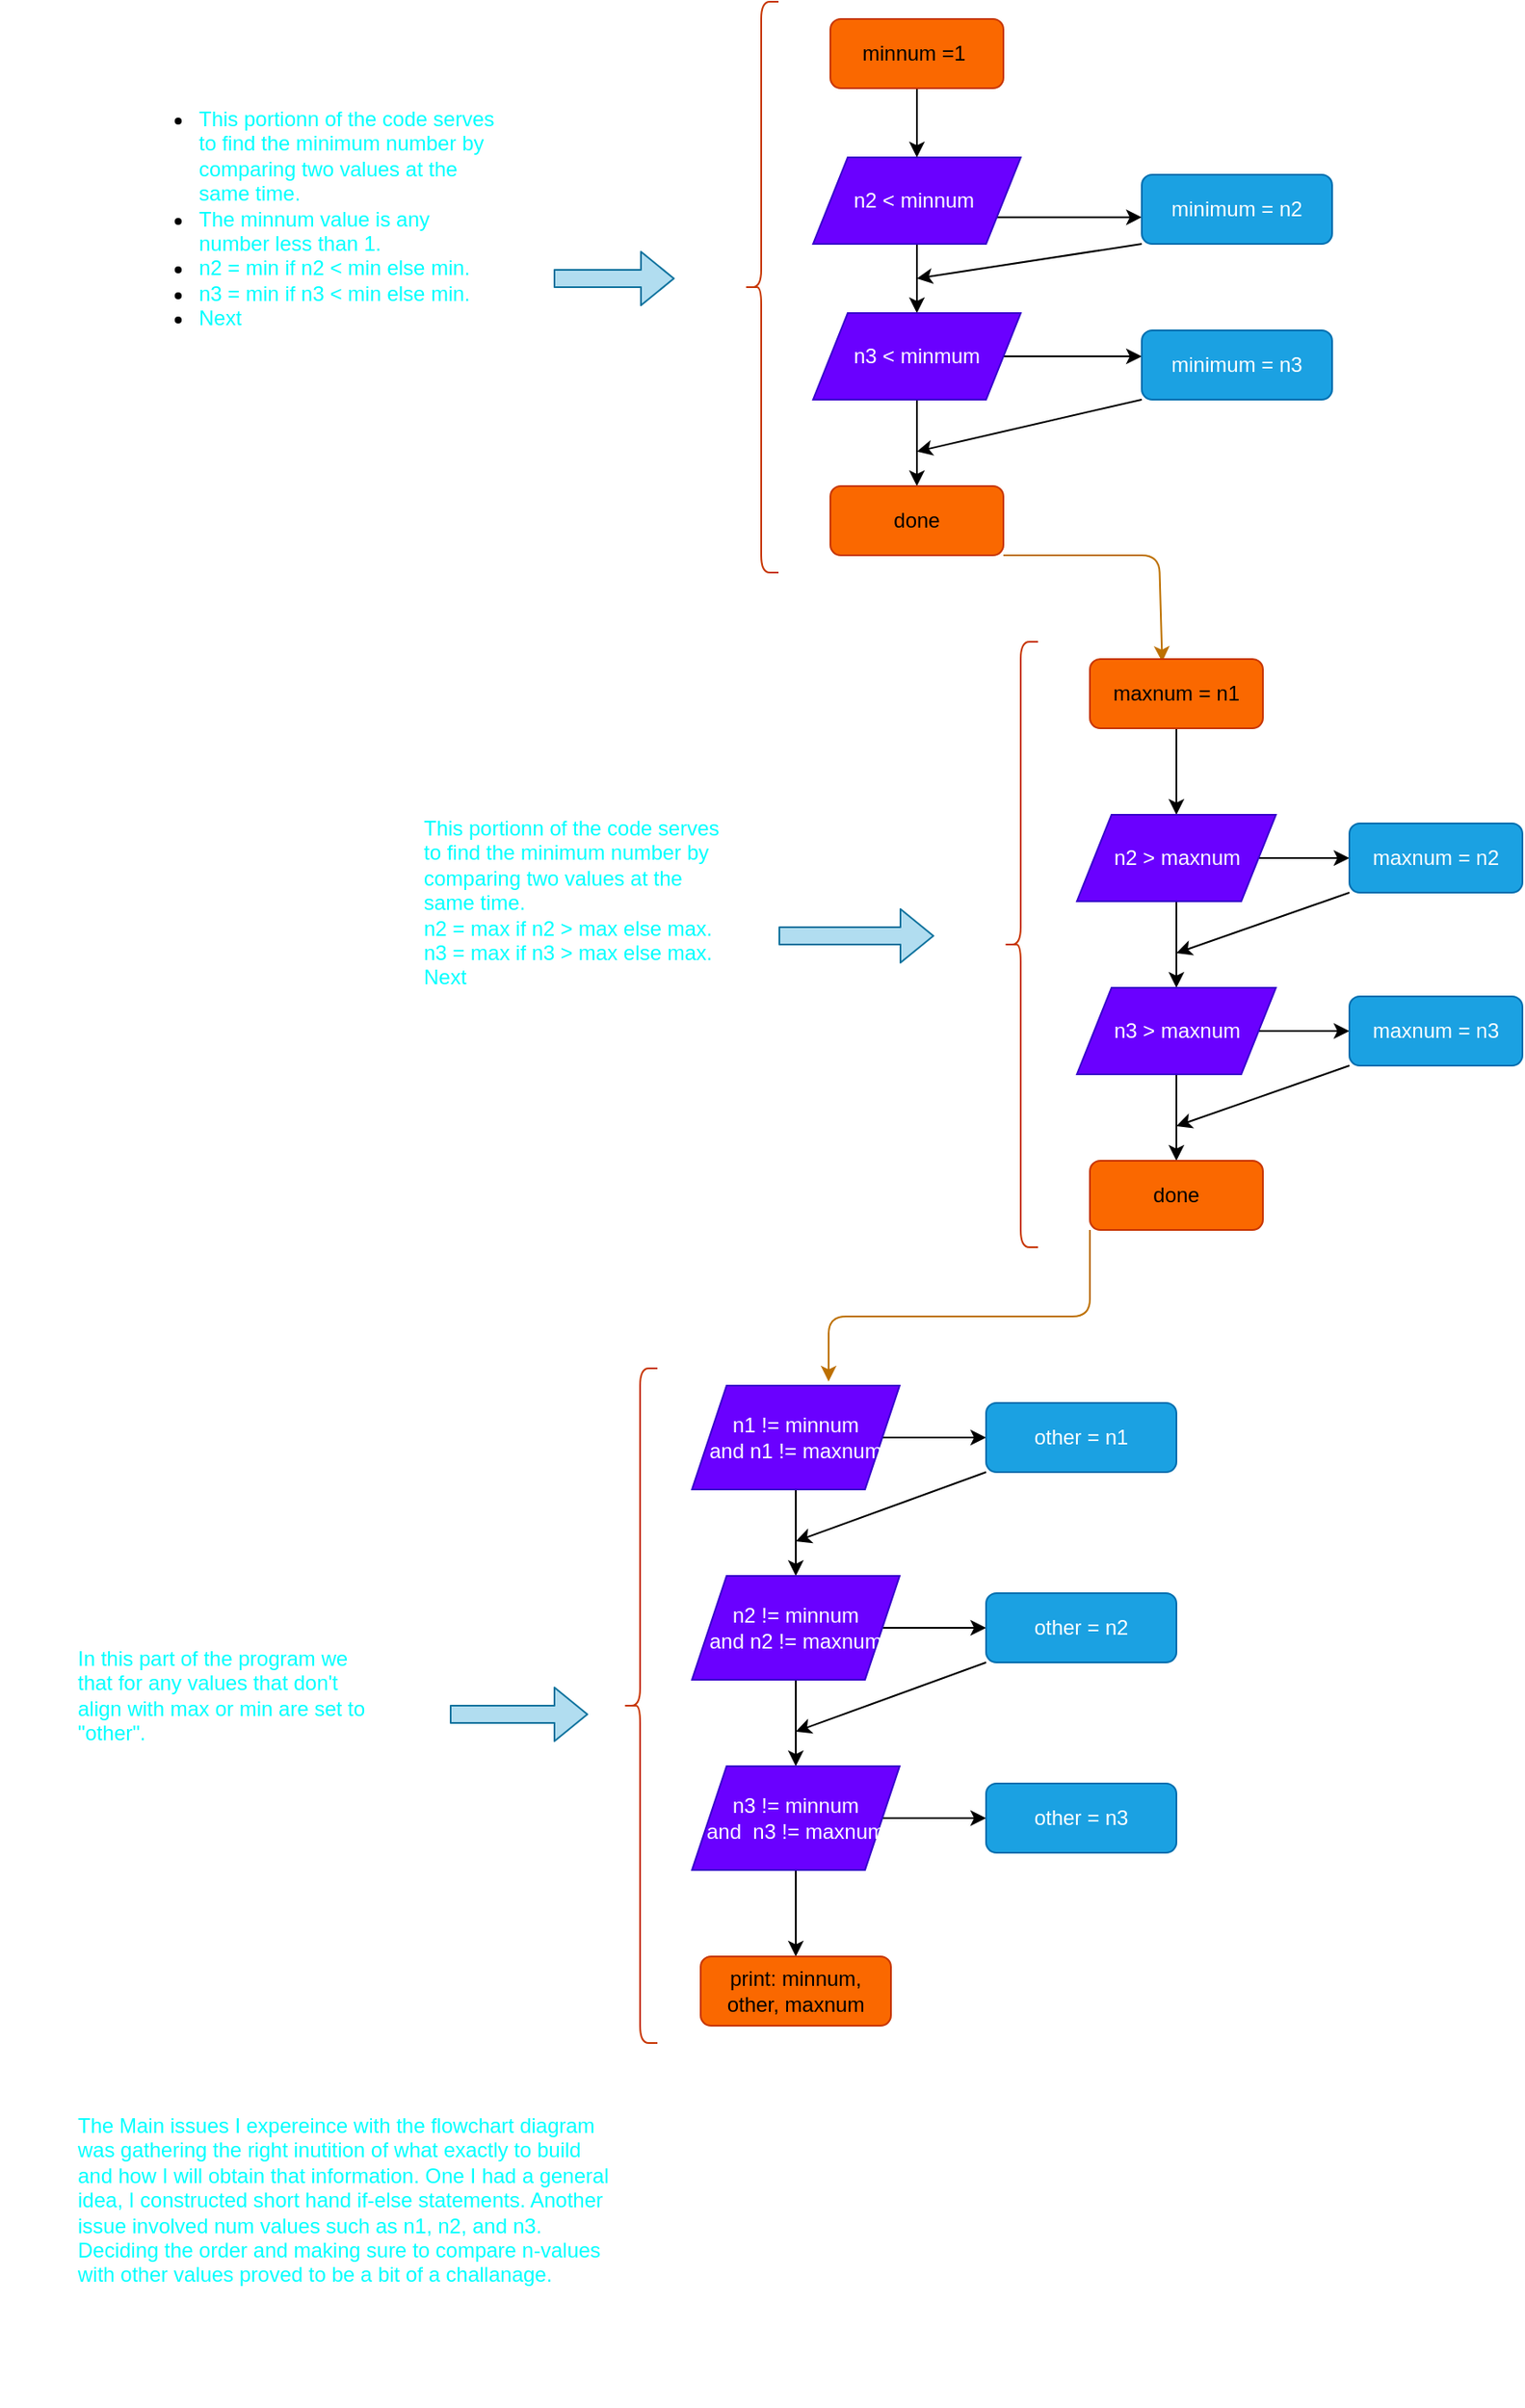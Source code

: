 <mxfile>
    <diagram id="jqJlepWjlqbc60-k6YY3" name="Page-1">
        <mxGraphModel dx="1674" dy="662" grid="1" gridSize="10" guides="1" tooltips="1" connect="1" arrows="1" fold="1" page="1" pageScale="1" pageWidth="850" pageHeight="1100" math="0" shadow="0">
            <root>
                <mxCell id="0"/>
                <mxCell id="1" parent="0"/>
                <mxCell id="12" style="edgeStyle=none;html=1;exitX=0.5;exitY=1;exitDx=0;exitDy=0;entryX=0.5;entryY=0;entryDx=0;entryDy=0;" edge="1" parent="1" source="2" target="5">
                    <mxGeometry relative="1" as="geometry"/>
                </mxCell>
                <mxCell id="13" style="edgeStyle=none;html=1;exitX=1;exitY=0.75;exitDx=0;exitDy=0;entryX=0;entryY=0.615;entryDx=0;entryDy=0;entryPerimeter=0;" edge="1" parent="1" source="2" target="8">
                    <mxGeometry relative="1" as="geometry"/>
                </mxCell>
                <mxCell id="2" value="n2 &amp;lt; minnum&amp;nbsp;" style="shape=parallelogram;perimeter=parallelogramPerimeter;whiteSpace=wrap;html=1;fixedSize=1;fillColor=#6a00ff;fontColor=#ffffff;strokeColor=#3700CC;" vertex="1" parent="1">
                    <mxGeometry x="320" y="110" width="120" height="50" as="geometry"/>
                </mxCell>
                <mxCell id="10" style="edgeStyle=none;html=1;exitX=0.5;exitY=1;exitDx=0;exitDy=0;entryX=0.5;entryY=0;entryDx=0;entryDy=0;" edge="1" parent="1" source="4" target="2">
                    <mxGeometry relative="1" as="geometry"/>
                </mxCell>
                <mxCell id="4" value="minnum =1&amp;nbsp;" style="rounded=1;whiteSpace=wrap;html=1;fillColor=#fa6800;fontColor=#000000;strokeColor=#C73500;" vertex="1" parent="1">
                    <mxGeometry x="330" y="30" width="100" height="40" as="geometry"/>
                </mxCell>
                <mxCell id="16" style="edgeStyle=none;html=1;exitX=0.5;exitY=1;exitDx=0;exitDy=0;entryX=0.5;entryY=0;entryDx=0;entryDy=0;" edge="1" parent="1" source="5" target="6">
                    <mxGeometry relative="1" as="geometry"/>
                </mxCell>
                <mxCell id="17" style="edgeStyle=none;html=1;exitX=1;exitY=0.5;exitDx=0;exitDy=0;entryX=0;entryY=0.375;entryDx=0;entryDy=0;entryPerimeter=0;" edge="1" parent="1" source="5" target="9">
                    <mxGeometry relative="1" as="geometry"/>
                </mxCell>
                <mxCell id="5" value="n3 &amp;lt; minmum" style="shape=parallelogram;perimeter=parallelogramPerimeter;whiteSpace=wrap;html=1;fixedSize=1;fillColor=#6a00ff;fontColor=#ffffff;strokeColor=#3700CC;" vertex="1" parent="1">
                    <mxGeometry x="320" y="200" width="120" height="50" as="geometry"/>
                </mxCell>
                <mxCell id="35" style="edgeStyle=none;html=1;exitX=1;exitY=1;exitDx=0;exitDy=0;entryX=0.418;entryY=0.04;entryDx=0;entryDy=0;entryPerimeter=0;fillColor=#f0a30a;strokeColor=#BD7000;" edge="1" parent="1" source="6" target="21">
                    <mxGeometry relative="1" as="geometry">
                        <Array as="points">
                            <mxPoint x="520" y="340"/>
                        </Array>
                    </mxGeometry>
                </mxCell>
                <mxCell id="6" value="done" style="rounded=1;whiteSpace=wrap;html=1;fillColor=#fa6800;fontColor=#000000;strokeColor=#C73500;" vertex="1" parent="1">
                    <mxGeometry x="330" y="300" width="100" height="40" as="geometry"/>
                </mxCell>
                <mxCell id="14" style="edgeStyle=none;html=1;exitX=0;exitY=1;exitDx=0;exitDy=0;" edge="1" parent="1" source="8">
                    <mxGeometry relative="1" as="geometry">
                        <mxPoint x="380" y="180" as="targetPoint"/>
                    </mxGeometry>
                </mxCell>
                <mxCell id="8" value="minimum = n2" style="rounded=1;whiteSpace=wrap;html=1;fillColor=#1ba1e2;fontColor=#ffffff;strokeColor=#006EAF;" vertex="1" parent="1">
                    <mxGeometry x="510" y="120" width="110" height="40" as="geometry"/>
                </mxCell>
                <mxCell id="19" style="edgeStyle=none;html=1;exitX=0;exitY=1;exitDx=0;exitDy=0;" edge="1" parent="1" source="9">
                    <mxGeometry relative="1" as="geometry">
                        <mxPoint x="380" y="280" as="targetPoint"/>
                    </mxGeometry>
                </mxCell>
                <mxCell id="9" value="minimum = n3" style="rounded=1;whiteSpace=wrap;html=1;fillColor=#1ba1e2;fontColor=#ffffff;strokeColor=#006EAF;" vertex="1" parent="1">
                    <mxGeometry x="510" y="210" width="110" height="40" as="geometry"/>
                </mxCell>
                <mxCell id="20" value="" style="shape=curlyBracket;whiteSpace=wrap;html=1;rounded=1;labelPosition=left;verticalLabelPosition=middle;align=right;verticalAlign=middle;fillColor=#fa6800;fontColor=#000000;strokeColor=#C73500;" vertex="1" parent="1">
                    <mxGeometry x="280" y="20" width="20" height="330" as="geometry"/>
                </mxCell>
                <mxCell id="24" style="edgeStyle=none;html=1;exitX=0.5;exitY=1;exitDx=0;exitDy=0;entryX=0.5;entryY=0;entryDx=0;entryDy=0;" edge="1" parent="1" source="21" target="22">
                    <mxGeometry relative="1" as="geometry"/>
                </mxCell>
                <mxCell id="21" value="maxnum = n1" style="rounded=1;whiteSpace=wrap;html=1;fillColor=#fa6800;fontColor=#000000;strokeColor=#C73500;" vertex="1" parent="1">
                    <mxGeometry x="480" y="400" width="100" height="40" as="geometry"/>
                </mxCell>
                <mxCell id="25" style="edgeStyle=none;html=1;exitX=0.5;exitY=1;exitDx=0;exitDy=0;entryX=0.5;entryY=0;entryDx=0;entryDy=0;" edge="1" parent="1" source="22" target="23">
                    <mxGeometry relative="1" as="geometry"/>
                </mxCell>
                <mxCell id="28" style="edgeStyle=none;html=1;exitX=1;exitY=0.5;exitDx=0;exitDy=0;entryX=0;entryY=0.5;entryDx=0;entryDy=0;" edge="1" parent="1" source="22" target="26">
                    <mxGeometry relative="1" as="geometry"/>
                </mxCell>
                <mxCell id="22" value="n2 &amp;gt; maxnum" style="shape=parallelogram;perimeter=parallelogramPerimeter;whiteSpace=wrap;html=1;fixedSize=1;fillColor=#6a00ff;fontColor=#ffffff;strokeColor=#3700CC;" vertex="1" parent="1">
                    <mxGeometry x="472.5" y="490" width="115" height="50" as="geometry"/>
                </mxCell>
                <mxCell id="29" style="edgeStyle=none;html=1;exitX=1;exitY=0.5;exitDx=0;exitDy=0;entryX=0;entryY=0.5;entryDx=0;entryDy=0;" edge="1" parent="1" source="23" target="27">
                    <mxGeometry relative="1" as="geometry"/>
                </mxCell>
                <mxCell id="32" style="edgeStyle=none;html=1;exitX=0.5;exitY=1;exitDx=0;exitDy=0;entryX=0.5;entryY=0;entryDx=0;entryDy=0;" edge="1" parent="1" source="23" target="31">
                    <mxGeometry relative="1" as="geometry"/>
                </mxCell>
                <mxCell id="23" value="n3 &amp;gt; maxnum" style="shape=parallelogram;perimeter=parallelogramPerimeter;whiteSpace=wrap;html=1;fixedSize=1;fillColor=#6a00ff;fontColor=#ffffff;strokeColor=#3700CC;" vertex="1" parent="1">
                    <mxGeometry x="472.5" y="590" width="115" height="50" as="geometry"/>
                </mxCell>
                <mxCell id="30" style="edgeStyle=none;html=1;exitX=0;exitY=1;exitDx=0;exitDy=0;" edge="1" parent="1" source="26">
                    <mxGeometry relative="1" as="geometry">
                        <mxPoint x="530" y="570" as="targetPoint"/>
                    </mxGeometry>
                </mxCell>
                <mxCell id="26" value="maxnum = n2" style="rounded=1;whiteSpace=wrap;html=1;fillColor=#1ba1e2;fontColor=#ffffff;strokeColor=#006EAF;" vertex="1" parent="1">
                    <mxGeometry x="630" y="495" width="100" height="40" as="geometry"/>
                </mxCell>
                <mxCell id="33" style="edgeStyle=none;html=1;exitX=0;exitY=1;exitDx=0;exitDy=0;" edge="1" parent="1" source="27">
                    <mxGeometry relative="1" as="geometry">
                        <mxPoint x="530" y="670" as="targetPoint"/>
                    </mxGeometry>
                </mxCell>
                <mxCell id="27" value="maxnum = n3" style="rounded=1;whiteSpace=wrap;html=1;fillColor=#1ba1e2;fontColor=#ffffff;strokeColor=#006EAF;" vertex="1" parent="1">
                    <mxGeometry x="630" y="595" width="100" height="40" as="geometry"/>
                </mxCell>
                <mxCell id="45" style="edgeStyle=none;html=1;exitX=0;exitY=1;exitDx=0;exitDy=0;entryX=0.658;entryY=-0.04;entryDx=0;entryDy=0;fillColor=#f0a30a;strokeColor=#BD7000;entryPerimeter=0;" edge="1" parent="1" source="31" target="36">
                    <mxGeometry relative="1" as="geometry">
                        <Array as="points">
                            <mxPoint x="480" y="780"/>
                            <mxPoint x="329" y="780"/>
                        </Array>
                    </mxGeometry>
                </mxCell>
                <mxCell id="31" value="done" style="rounded=1;whiteSpace=wrap;html=1;fillColor=#fa6800;fontColor=#000000;strokeColor=#C73500;" vertex="1" parent="1">
                    <mxGeometry x="480" y="690" width="100" height="40" as="geometry"/>
                </mxCell>
                <mxCell id="34" value="" style="shape=curlyBracket;whiteSpace=wrap;html=1;rounded=1;labelPosition=left;verticalLabelPosition=middle;align=right;verticalAlign=middle;fillColor=#fa6800;strokeColor=#C73500;fontColor=#000000;" vertex="1" parent="1">
                    <mxGeometry x="430" y="390" width="20" height="350" as="geometry"/>
                </mxCell>
                <mxCell id="42" style="edgeStyle=none;html=1;exitX=0.5;exitY=1;exitDx=0;exitDy=0;entryX=0.5;entryY=0;entryDx=0;entryDy=0;" edge="1" parent="1" source="36" target="37">
                    <mxGeometry relative="1" as="geometry"/>
                </mxCell>
                <mxCell id="49" style="edgeStyle=none;html=1;exitX=1;exitY=0.5;exitDx=0;exitDy=0;entryX=0;entryY=0.5;entryDx=0;entryDy=0;" edge="1" parent="1" source="36" target="46">
                    <mxGeometry relative="1" as="geometry"/>
                </mxCell>
                <mxCell id="36" value="n1 != minnum&lt;br&gt;and n1 != maxnum" style="shape=parallelogram;perimeter=parallelogramPerimeter;whiteSpace=wrap;html=1;fixedSize=1;fillColor=#6a00ff;fontColor=#ffffff;strokeColor=#3700CC;" vertex="1" parent="1">
                    <mxGeometry x="250" y="820" width="120" height="60" as="geometry"/>
                </mxCell>
                <mxCell id="43" style="edgeStyle=none;html=1;exitX=0.5;exitY=1;exitDx=0;exitDy=0;entryX=0.5;entryY=0;entryDx=0;entryDy=0;" edge="1" parent="1" source="37" target="40">
                    <mxGeometry relative="1" as="geometry"/>
                </mxCell>
                <mxCell id="50" style="edgeStyle=none;html=1;exitX=1;exitY=0.5;exitDx=0;exitDy=0;entryX=0;entryY=0.5;entryDx=0;entryDy=0;" edge="1" parent="1" source="37" target="47">
                    <mxGeometry relative="1" as="geometry"/>
                </mxCell>
                <mxCell id="37" value="n2 != minnum&lt;br&gt;and n2 != maxnum" style="shape=parallelogram;perimeter=parallelogramPerimeter;whiteSpace=wrap;html=1;fixedSize=1;fillColor=#6a00ff;fontColor=#ffffff;strokeColor=#3700CC;" vertex="1" parent="1">
                    <mxGeometry x="250" y="930" width="120" height="60" as="geometry"/>
                </mxCell>
                <mxCell id="44" style="edgeStyle=none;html=1;exitX=0.5;exitY=1;exitDx=0;exitDy=0;entryX=0.5;entryY=0;entryDx=0;entryDy=0;" edge="1" parent="1" source="40" target="41">
                    <mxGeometry relative="1" as="geometry"/>
                </mxCell>
                <mxCell id="51" style="edgeStyle=none;html=1;exitX=1;exitY=0.5;exitDx=0;exitDy=0;entryX=0;entryY=0.5;entryDx=0;entryDy=0;" edge="1" parent="1" source="40" target="48">
                    <mxGeometry relative="1" as="geometry"/>
                </mxCell>
                <mxCell id="40" value="n3 != minnum&lt;br&gt;and&amp;nbsp; n3 != maxnum" style="shape=parallelogram;perimeter=parallelogramPerimeter;whiteSpace=wrap;html=1;fixedSize=1;fillColor=#6a00ff;fontColor=#ffffff;strokeColor=#3700CC;" vertex="1" parent="1">
                    <mxGeometry x="250" y="1040" width="120" height="60" as="geometry"/>
                </mxCell>
                <mxCell id="41" value="print: minnum, other, maxnum" style="rounded=1;whiteSpace=wrap;html=1;fillColor=#fa6800;fontColor=#000000;strokeColor=#C73500;" vertex="1" parent="1">
                    <mxGeometry x="255" y="1150" width="110" height="40" as="geometry"/>
                </mxCell>
                <mxCell id="52" style="edgeStyle=none;html=1;exitX=0;exitY=1;exitDx=0;exitDy=0;" edge="1" parent="1" source="46">
                    <mxGeometry relative="1" as="geometry">
                        <mxPoint x="310" y="910" as="targetPoint"/>
                    </mxGeometry>
                </mxCell>
                <mxCell id="46" value="other = n1" style="rounded=1;whiteSpace=wrap;html=1;fillColor=#1ba1e2;fontColor=#ffffff;strokeColor=#006EAF;" vertex="1" parent="1">
                    <mxGeometry x="420" y="830" width="110" height="40" as="geometry"/>
                </mxCell>
                <mxCell id="53" style="edgeStyle=none;html=1;exitX=0;exitY=1;exitDx=0;exitDy=0;" edge="1" parent="1" source="47">
                    <mxGeometry relative="1" as="geometry">
                        <mxPoint x="310" y="1020" as="targetPoint"/>
                    </mxGeometry>
                </mxCell>
                <mxCell id="47" value="other = n2" style="rounded=1;whiteSpace=wrap;html=1;fillColor=#1ba1e2;fontColor=#ffffff;strokeColor=#006EAF;" vertex="1" parent="1">
                    <mxGeometry x="420" y="940" width="110" height="40" as="geometry"/>
                </mxCell>
                <mxCell id="48" value="other = n3" style="rounded=1;whiteSpace=wrap;html=1;fillColor=#1ba1e2;fontColor=#ffffff;strokeColor=#006EAF;" vertex="1" parent="1">
                    <mxGeometry x="420" y="1050" width="110" height="40" as="geometry"/>
                </mxCell>
                <mxCell id="54" value="" style="shape=curlyBracket;whiteSpace=wrap;html=1;rounded=1;labelPosition=left;verticalLabelPosition=middle;align=right;verticalAlign=middle;fillColor=#fa6800;fontColor=#000000;strokeColor=#C73500;" vertex="1" parent="1">
                    <mxGeometry x="210" y="810" width="20" height="390" as="geometry"/>
                </mxCell>
                <mxCell id="55" value="&lt;h1&gt;&lt;font color=&quot;#ffffff&quot;&gt;Min algorithim&amp;nbsp;&lt;/font&gt;&lt;/h1&gt;&lt;p&gt;&lt;/p&gt;&lt;ul&gt;&lt;li&gt;&lt;font color=&quot;#00ffff&quot;&gt;This portionn of the code serves to find the minimum number by comparing two values at the same time.&amp;nbsp;&amp;nbsp;&lt;/font&gt;&lt;/li&gt;&lt;li&gt;&lt;font color=&quot;#00ffff&quot;&gt;The minnum value is any number less than 1.&lt;/font&gt;&lt;/li&gt;&lt;li&gt;&lt;font color=&quot;#00ffff&quot;&gt;n2 = min if n2 &amp;lt; min else min.&lt;/font&gt;&lt;/li&gt;&lt;li&gt;&lt;font color=&quot;#00ffff&quot;&gt;n3 = min if n3 &amp;lt; min else min.&amp;nbsp;&lt;/font&gt;&lt;/li&gt;&lt;li&gt;&lt;font color=&quot;#00ffff&quot;&gt;Next&amp;nbsp;&lt;/font&gt;&lt;/li&gt;&lt;/ul&gt;&lt;p&gt;&lt;/p&gt;" style="text;html=1;strokeColor=none;fillColor=none;spacing=5;spacingTop=-20;whiteSpace=wrap;overflow=hidden;rounded=0;" vertex="1" parent="1">
                    <mxGeometry x="-80" y="30" width="220" height="300" as="geometry"/>
                </mxCell>
                <mxCell id="57" value="" style="shape=flexArrow;endArrow=classic;html=1;fontColor=#00FFFF;fillColor=#b1ddf0;strokeColor=#10739e;" edge="1" parent="1">
                    <mxGeometry width="50" height="50" relative="1" as="geometry">
                        <mxPoint x="170" y="180" as="sourcePoint"/>
                        <mxPoint x="240" y="180" as="targetPoint"/>
                    </mxGeometry>
                </mxCell>
                <mxCell id="61" value="&lt;h1&gt;&lt;br&gt;&lt;/h1&gt;&lt;div&gt;&lt;br&gt;&lt;/div&gt;" style="text;html=1;strokeColor=none;fillColor=none;spacing=5;spacingTop=-20;whiteSpace=wrap;overflow=hidden;rounded=0;fontColor=#00FFFF;" vertex="1" parent="1">
                    <mxGeometry x="10" y="486" width="190" height="120" as="geometry"/>
                </mxCell>
                <mxCell id="62" value="&lt;h1&gt;Max algorithim&lt;/h1&gt;&lt;p&gt;&lt;/p&gt;&lt;ul&gt;&lt;li&gt;&lt;font color=&quot;#00ffff&quot;&gt;This portionn of the code serves to find the minimum number by comparing two values at the same time.&amp;nbsp;&amp;nbsp;&lt;/font&gt;&lt;/li&gt;&lt;li&gt;&lt;font color=&quot;#00ffff&quot;&gt;n2 = max if n2 &amp;gt; max else max.&lt;/font&gt;&lt;/li&gt;&lt;li&gt;&lt;font color=&quot;#00ffff&quot;&gt;n3 = max if n3 &amp;gt; max else max.&lt;/font&gt;&lt;/li&gt;&lt;li&gt;&lt;font color=&quot;#00ffff&quot;&gt;Next&lt;/font&gt;&lt;/li&gt;&lt;/ul&gt;&lt;ul&gt;&lt;ol style=&quot;color: rgb(240, 240, 240);&quot;&gt;&lt;/ol&gt;&lt;/ul&gt;&lt;p&gt;&lt;/p&gt;" style="text;html=1;strokeColor=none;fillColor=none;spacing=5;spacingTop=-20;whiteSpace=wrap;overflow=hidden;rounded=0;fontColor=#FFFFFF;" vertex="1" parent="1">
                    <mxGeometry x="50" y="440" width="220" height="245" as="geometry"/>
                </mxCell>
                <mxCell id="65" value="&lt;h1&gt;Other algorithim&amp;nbsp;&lt;/h1&gt;&lt;p&gt;&lt;/p&gt;&lt;ul&gt;&lt;li&gt;&lt;span style=&quot;background-color: initial; color: rgb(0, 255, 255);&quot;&gt;In this part of the program we that for any values that don't align with max or min are set to &quot;other&quot;.&amp;nbsp;&lt;/span&gt;&lt;/li&gt;&lt;/ul&gt;&lt;p&gt;&lt;/p&gt;" style="text;html=1;strokeColor=none;fillColor=none;spacing=5;spacingTop=-20;whiteSpace=wrap;overflow=hidden;rounded=0;fontColor=#FFFFFF;" vertex="1" parent="1">
                    <mxGeometry x="-150" y="920" width="220" height="200" as="geometry"/>
                </mxCell>
                <mxCell id="68" value="" style="shape=flexArrow;endArrow=classic;html=1;fontColor=#00FFFF;fillColor=#b1ddf0;strokeColor=#10739e;" edge="1" parent="1">
                    <mxGeometry width="50" height="50" relative="1" as="geometry">
                        <mxPoint x="110" y="1010" as="sourcePoint"/>
                        <mxPoint x="190" y="1010" as="targetPoint"/>
                    </mxGeometry>
                </mxCell>
                <mxCell id="70" value="" style="shape=flexArrow;endArrow=classic;html=1;fontColor=#00FFFF;fillColor=#b1ddf0;strokeColor=#10739e;" edge="1" parent="1">
                    <mxGeometry width="50" height="50" relative="1" as="geometry">
                        <mxPoint x="300" y="560" as="sourcePoint"/>
                        <mxPoint x="390" y="560" as="targetPoint"/>
                    </mxGeometry>
                </mxCell>
                <mxCell id="72" value="&lt;h1&gt;&lt;font color=&quot;#ffffff&quot;&gt;Issues Experienced:&lt;/font&gt;&lt;/h1&gt;&lt;div&gt;The Main issues I expereince with the flowchart diagram was gathering the right inutition of what exactly to build and how I will obtain that information. One I had a general idea, I constructed short hand if-else statements. Another issue involved num values such as n1, n2, and n3. Deciding the order and making sure to compare n-values with other values proved to be a bit of a challanage.&amp;nbsp;&lt;/div&gt;" style="text;html=1;strokeColor=none;fillColor=none;spacing=5;spacingTop=-20;whiteSpace=wrap;overflow=hidden;rounded=0;fontColor=#00FFFF;" vertex="1" parent="1">
                    <mxGeometry x="-110" y="1190" width="320" height="220" as="geometry"/>
                </mxCell>
            </root>
        </mxGraphModel>
    </diagram>
</mxfile>